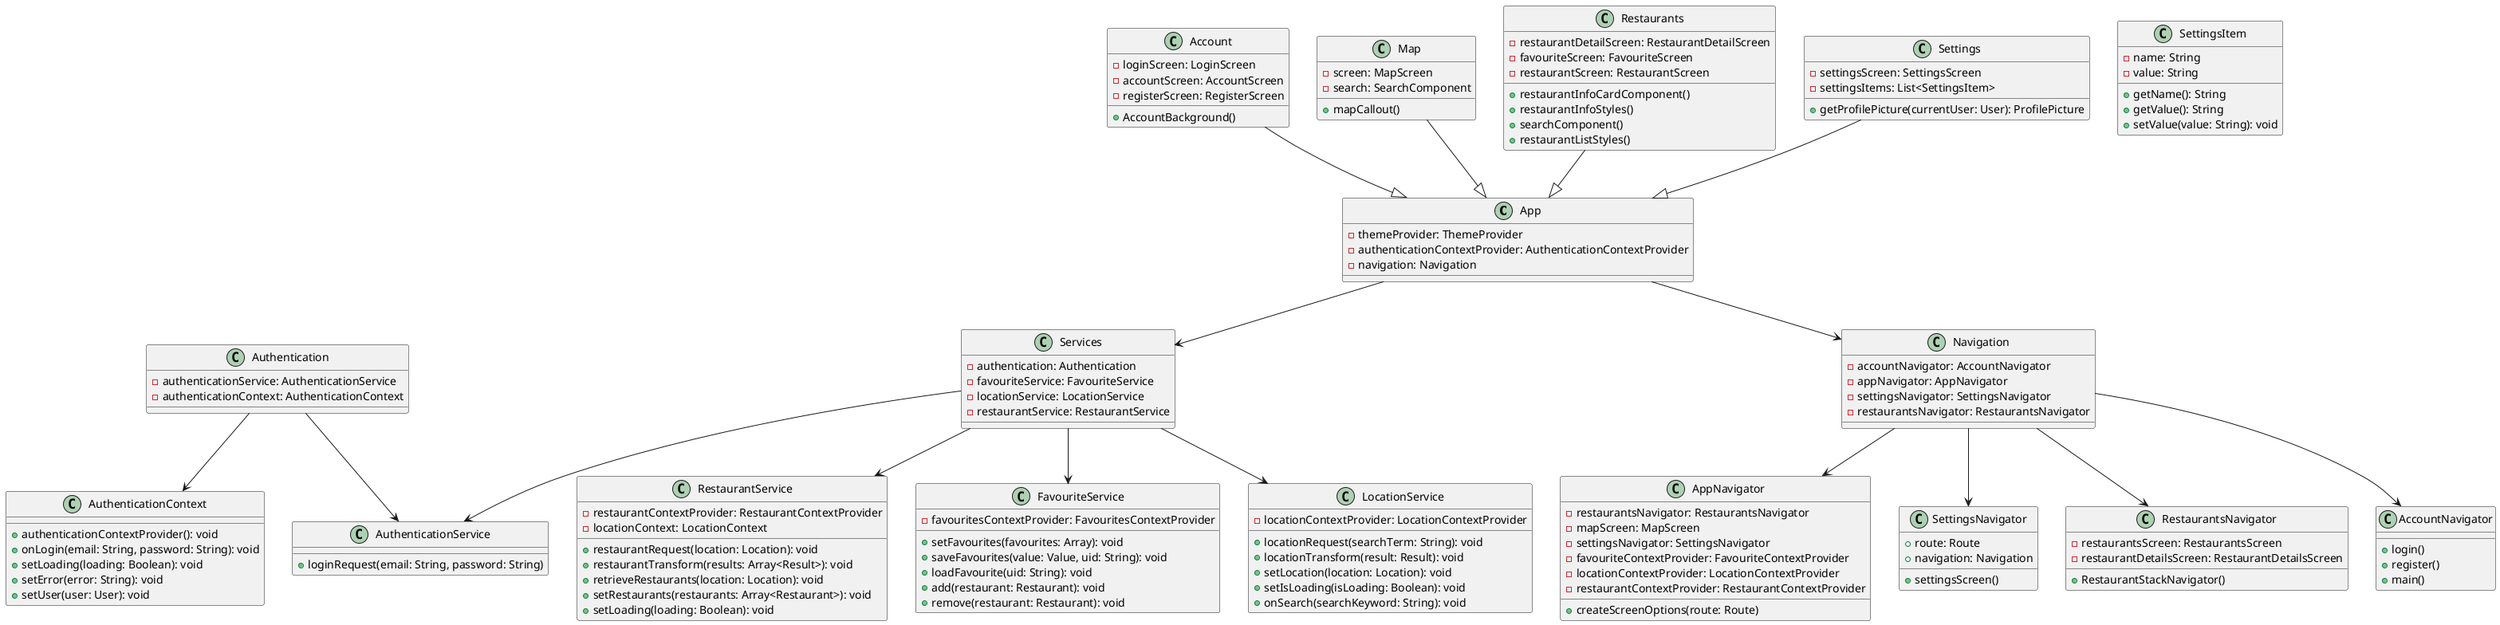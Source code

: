 @startuml mealshub

class App {
  - themeProvider: ThemeProvider
  - authenticationContextProvider: AuthenticationContextProvider
  - navigation: Navigation
}



class Navigation {
  - accountNavigator: AccountNavigator
  - appNavigator: AppNavigator
  - settingsNavigator: SettingsNavigator
  - restaurantsNavigator: RestaurantsNavigator
}

class Account {
  - loginScreen: LoginScreen
  - accountScreen: AccountScreen
  - registerScreen: RegisterScreen
  + AccountBackground()
}

class Map {
  - screen: MapScreen
  - search: SearchComponent
  + mapCallout()
}

class Restaurants {
  - restaurantDetailScreen: RestaurantDetailScreen
  - favouriteScreen: FavouriteScreen
  - restaurantScreen: RestaurantScreen
  + restaurantInfoCardComponent()
  + restaurantInfoStyles()
  + searchComponent()
  + restaurantListStyles()
}

class Settings {
  - settingsScreen: SettingsScreen
  - settingsItems: List<SettingsItem>
  
  + getProfilePicture(currentUser: User): ProfilePicture
}

class SettingsItem {
  - name: String
  - value: String
  
  + getName(): String
  + getValue(): String
  + setValue(value: String): void
}


class AccountNavigator {
  + login()
  + register()
  + main()
}

class AppNavigator {
  + createScreenOptions(route: Route)
  - restaurantsNavigator: RestaurantsNavigator
  - mapScreen: MapScreen
  - settingsNavigator: SettingsNavigator
  - favouriteContextProvider: FavouriteContextProvider
  - locationContextProvider: LocationContextProvider
  - restaurantContextProvider: RestaurantContextProvider
}

class SettingsNavigator {
  + route: Route
  + navigation: Navigation
  + settingsScreen()
}

class RestaurantsNavigator {
  - restaurantsScreen: RestaurantsScreen
  - restaurantDetailsScreen: RestaurantDetailsScreen
  + RestaurantStackNavigator()
}

class Services {
  - authentication: Authentication
  - favouriteService: FavouriteService
  - locationService: LocationService
  - restaurantService: RestaurantService
}

class AuthenticationService {
  + loginRequest(email: String, password: String)
}

class AuthenticationContext {
  + authenticationContextProvider(): void
  + onLogin(email: String, password: String): void
  + setLoading(loading: Boolean): void
  + setError(error: String): void
  + setUser(user: User): void
}

class Authentication {
  - authenticationService: AuthenticationService
  - authenticationContext: AuthenticationContext
}

class FavouriteService {
  - favouritesContextProvider: FavouritesContextProvider
  
  + setFavourites(favourites: Array): void
  + saveFavourites(value: Value, uid: String): void
  + loadFavourite(uid: String): void
  + add(restaurant: Restaurant): void
  + remove(restaurant: Restaurant): void
}

class LocationService {
  - locationContextProvider: LocationContextProvider
  
  + locationRequest(searchTerm: String): void
  + locationTransform(result: Result): void
  + setLocation(location: Location): void
  + setIsLoading(isLoading: Boolean): void
  + onSearch(searchKeyword: String): void
}

class RestaurantService {
  - restaurantContextProvider: RestaurantContextProvider
  - locationContext: LocationContext
  
  + restaurantRequest(location: Location): void
  + restaurantTransform(results: Array<Result>): void
  + retrieveRestaurants(location: Location): void
  + setRestaurants(restaurants: Array<Restaurant>): void
  + setLoading(loading: Boolean): void
}


App --> Navigation

Navigation --> AccountNavigator
Navigation --> AppNavigator
Navigation --> SettingsNavigator
Navigation --> RestaurantsNavigator

App --> Services

Services --> AuthenticationService
Services --> FavouriteService
Services --> LocationService
Services --> RestaurantService

Authentication --> AuthenticationService
Authentication --> AuthenticationContext

Account --|> App
Map --|> App
Restaurants --|> App
Settings --|> App

@enduml
